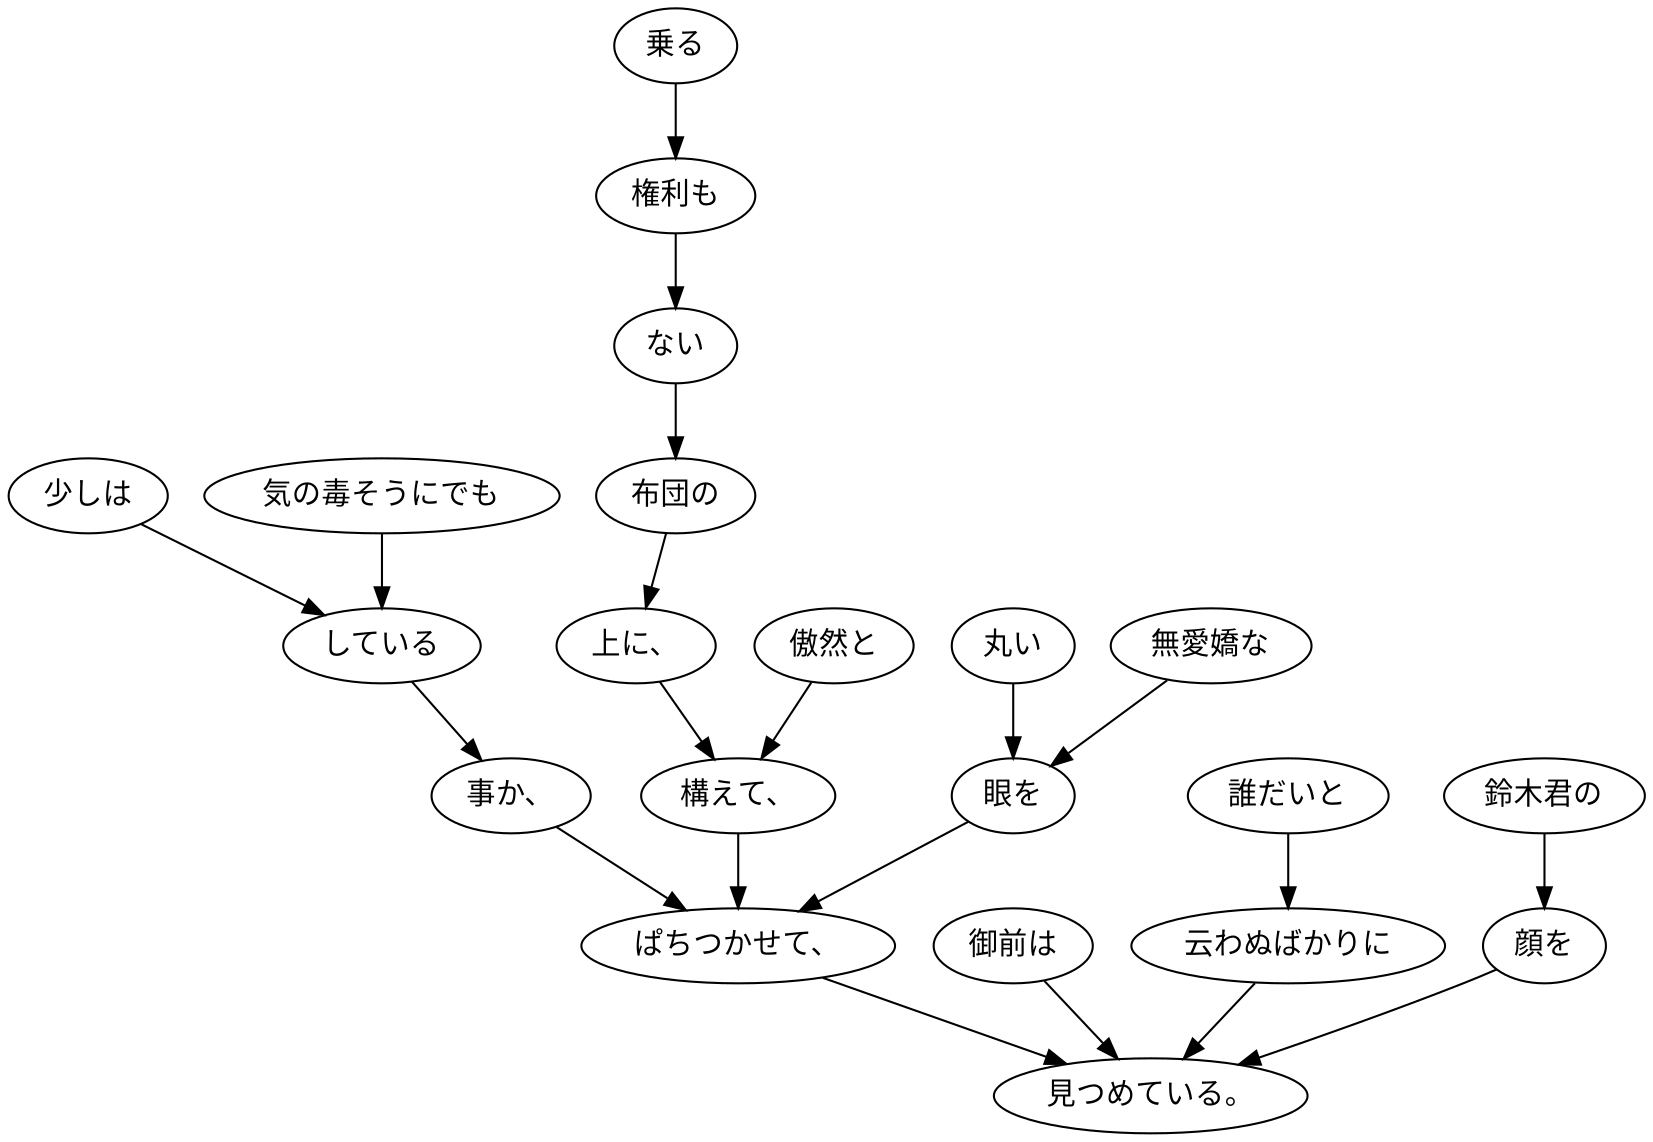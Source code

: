 digraph graph2291 {
	node0 [label="少しは"];
	node1 [label="気の毒そうにでも"];
	node2 [label="している"];
	node3 [label="事か、"];
	node4 [label="乗る"];
	node5 [label="権利も"];
	node6 [label="ない"];
	node7 [label="布団の"];
	node8 [label="上に、"];
	node9 [label="傲然と"];
	node10 [label="構えて、"];
	node11 [label="丸い"];
	node12 [label="無愛嬌な"];
	node13 [label="眼を"];
	node14 [label="ぱちつかせて、"];
	node15 [label="御前は"];
	node16 [label="誰だいと"];
	node17 [label="云わぬばかりに"];
	node18 [label="鈴木君の"];
	node19 [label="顔を"];
	node20 [label="見つめている。"];
	node0 -> node2;
	node1 -> node2;
	node2 -> node3;
	node3 -> node14;
	node4 -> node5;
	node5 -> node6;
	node6 -> node7;
	node7 -> node8;
	node8 -> node10;
	node9 -> node10;
	node10 -> node14;
	node11 -> node13;
	node12 -> node13;
	node13 -> node14;
	node14 -> node20;
	node15 -> node20;
	node16 -> node17;
	node17 -> node20;
	node18 -> node19;
	node19 -> node20;
}
